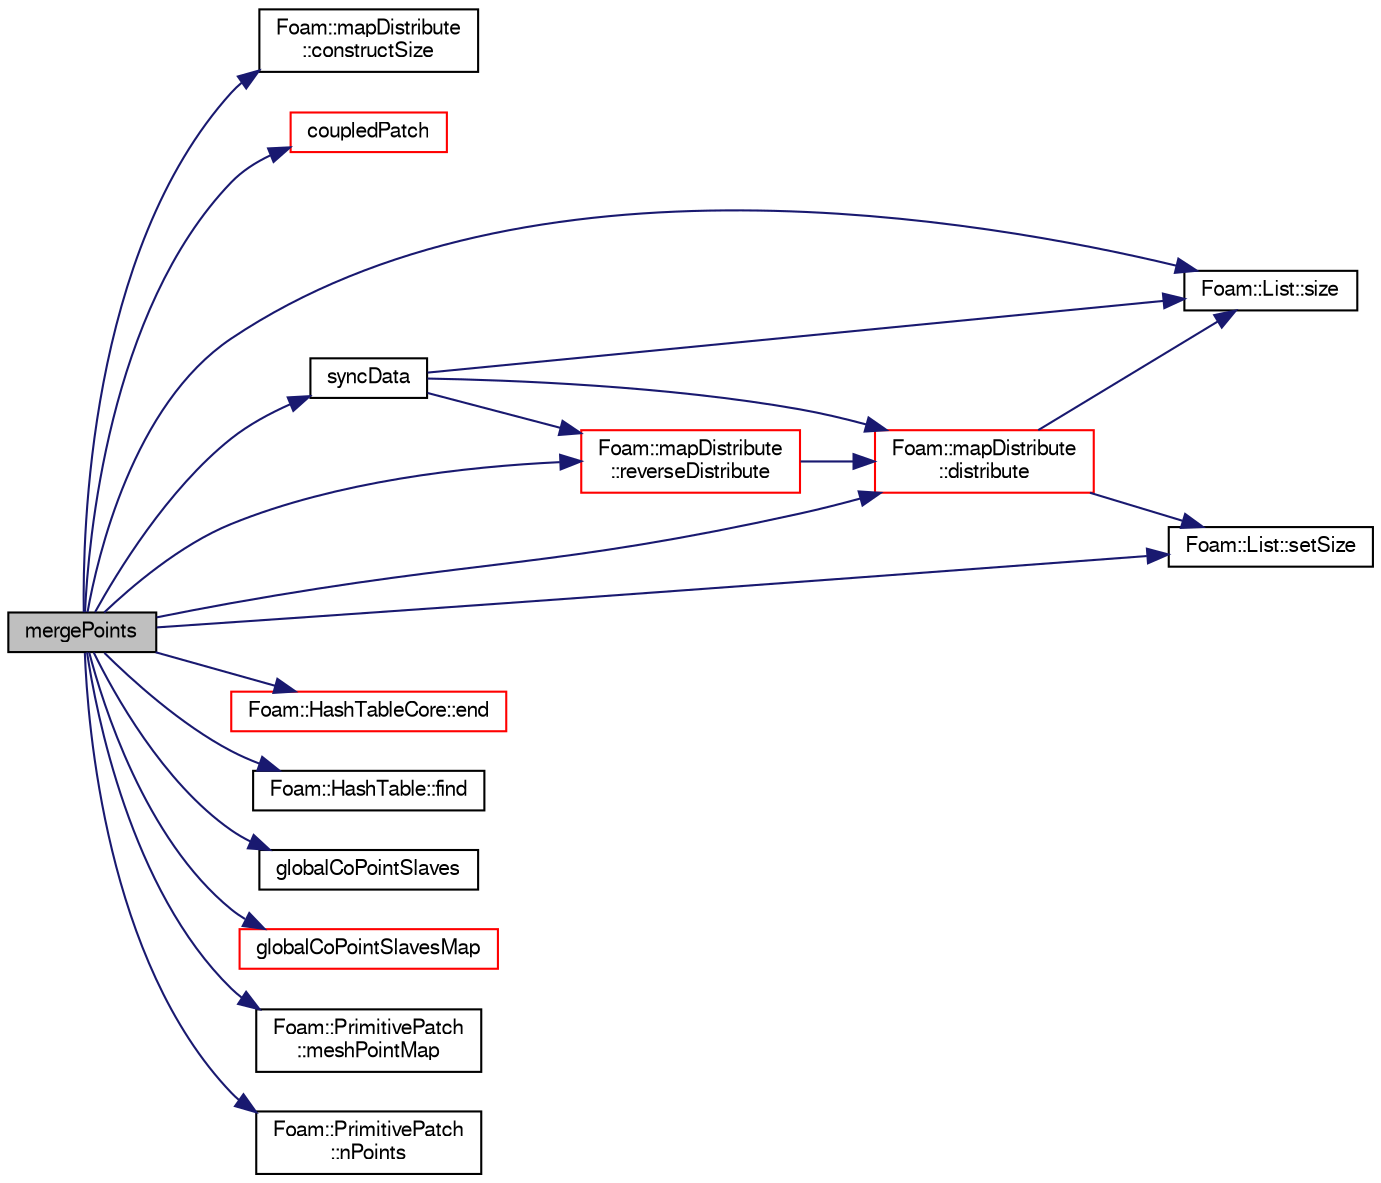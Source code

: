 digraph "mergePoints"
{
  bgcolor="transparent";
  edge [fontname="FreeSans",fontsize="10",labelfontname="FreeSans",labelfontsize="10"];
  node [fontname="FreeSans",fontsize="10",shape=record];
  rankdir="LR";
  Node3621 [label="mergePoints",height=0.2,width=0.4,color="black", fillcolor="grey75", style="filled", fontcolor="black"];
  Node3621 -> Node3622 [color="midnightblue",fontsize="10",style="solid",fontname="FreeSans"];
  Node3622 [label="Foam::mapDistribute\l::constructSize",height=0.2,width=0.4,color="black",URL="$a27362.html#aafa5c5eaac08986c309d43bb80c2ab1f",tooltip="Constructed data size. "];
  Node3621 -> Node3623 [color="midnightblue",fontsize="10",style="solid",fontname="FreeSans"];
  Node3623 [label="coupledPatch",height=0.2,width=0.4,color="red",URL="$a27334.html#adbf1d40edb1a4d9d7175cc03028a82e7",tooltip="Return patch of all coupled faces. "];
  Node3621 -> Node3679 [color="midnightblue",fontsize="10",style="solid",fontname="FreeSans"];
  Node3679 [label="Foam::mapDistribute\l::distribute",height=0.2,width=0.4,color="red",URL="$a27362.html#a33e0f8481eb68bf011731ec98e8f7c65",tooltip="Distribute data. Note:schedule only used for Pstream::scheduled. "];
  Node3679 -> Node3680 [color="midnightblue",fontsize="10",style="solid",fontname="FreeSans"];
  Node3680 [label="Foam::List::size",height=0.2,width=0.4,color="black",URL="$a25694.html#a8a5f6fa29bd4b500caf186f60245b384",tooltip="Override size to be inconsistent with allocated storage. "];
  Node3679 -> Node3675 [color="midnightblue",fontsize="10",style="solid",fontname="FreeSans"];
  Node3675 [label="Foam::List::setSize",height=0.2,width=0.4,color="black",URL="$a25694.html#aedb985ffeaf1bdbfeccc2a8730405703",tooltip="Reset size of List. "];
  Node3621 -> Node3686 [color="midnightblue",fontsize="10",style="solid",fontname="FreeSans"];
  Node3686 [label="Foam::HashTableCore::end",height=0.2,width=0.4,color="red",URL="$a25706.html#a540580a296c0ff351686ceb4f27b6fe6",tooltip="iteratorEnd set to beyond the end of any HashTable "];
  Node3621 -> Node3694 [color="midnightblue",fontsize="10",style="solid",fontname="FreeSans"];
  Node3694 [label="Foam::HashTable::find",height=0.2,width=0.4,color="black",URL="$a25702.html#a76b2c74ebd9f33fa9f76261b027ffc11",tooltip="Find and return an iterator set at the hashedEntry. "];
  Node3621 -> Node3695 [color="midnightblue",fontsize="10",style="solid",fontname="FreeSans"];
  Node3695 [label="globalCoPointSlaves",height=0.2,width=0.4,color="black",URL="$a27334.html#aa5db81c664ee36aaa53618a57e0a0940"];
  Node3621 -> Node3696 [color="midnightblue",fontsize="10",style="solid",fontname="FreeSans"];
  Node3696 [label="globalCoPointSlavesMap",height=0.2,width=0.4,color="red",URL="$a27334.html#a0b3a352a1bd504592c367a64ba7659f7"];
  Node3621 -> Node3708 [color="midnightblue",fontsize="10",style="solid",fontname="FreeSans"];
  Node3708 [label="Foam::PrimitivePatch\l::meshPointMap",height=0.2,width=0.4,color="black",URL="$a27538.html#a4bfdf4cb7ea71c49e0131cb6358eacf7",tooltip="Mesh point map. Given the global point index find its. "];
  Node3621 -> Node3700 [color="midnightblue",fontsize="10",style="solid",fontname="FreeSans"];
  Node3700 [label="Foam::PrimitivePatch\l::nPoints",height=0.2,width=0.4,color="black",URL="$a27538.html#a1c886a784a597459dbf2d9470798e9dd",tooltip="Return number of points supporting patch faces. "];
  Node3621 -> Node3702 [color="midnightblue",fontsize="10",style="solid",fontname="FreeSans"];
  Node3702 [label="Foam::mapDistribute\l::reverseDistribute",height=0.2,width=0.4,color="red",URL="$a27362.html#af4843479bbb5ce26fab0dbefd525c410",tooltip="Reverse distribute data using default commsType. "];
  Node3702 -> Node3679 [color="midnightblue",fontsize="10",style="solid",fontname="FreeSans"];
  Node3621 -> Node3675 [color="midnightblue",fontsize="10",style="solid",fontname="FreeSans"];
  Node3621 -> Node3680 [color="midnightblue",fontsize="10",style="solid",fontname="FreeSans"];
  Node3621 -> Node3705 [color="midnightblue",fontsize="10",style="solid",fontname="FreeSans"];
  Node3705 [label="syncData",height=0.2,width=0.4,color="black",URL="$a27334.html#a81fffc5ec4bfe50dd3ba0a3ca38ee2f1",tooltip="Helper: synchronise data with transforms. "];
  Node3705 -> Node3679 [color="midnightblue",fontsize="10",style="solid",fontname="FreeSans"];
  Node3705 -> Node3702 [color="midnightblue",fontsize="10",style="solid",fontname="FreeSans"];
  Node3705 -> Node3680 [color="midnightblue",fontsize="10",style="solid",fontname="FreeSans"];
}
